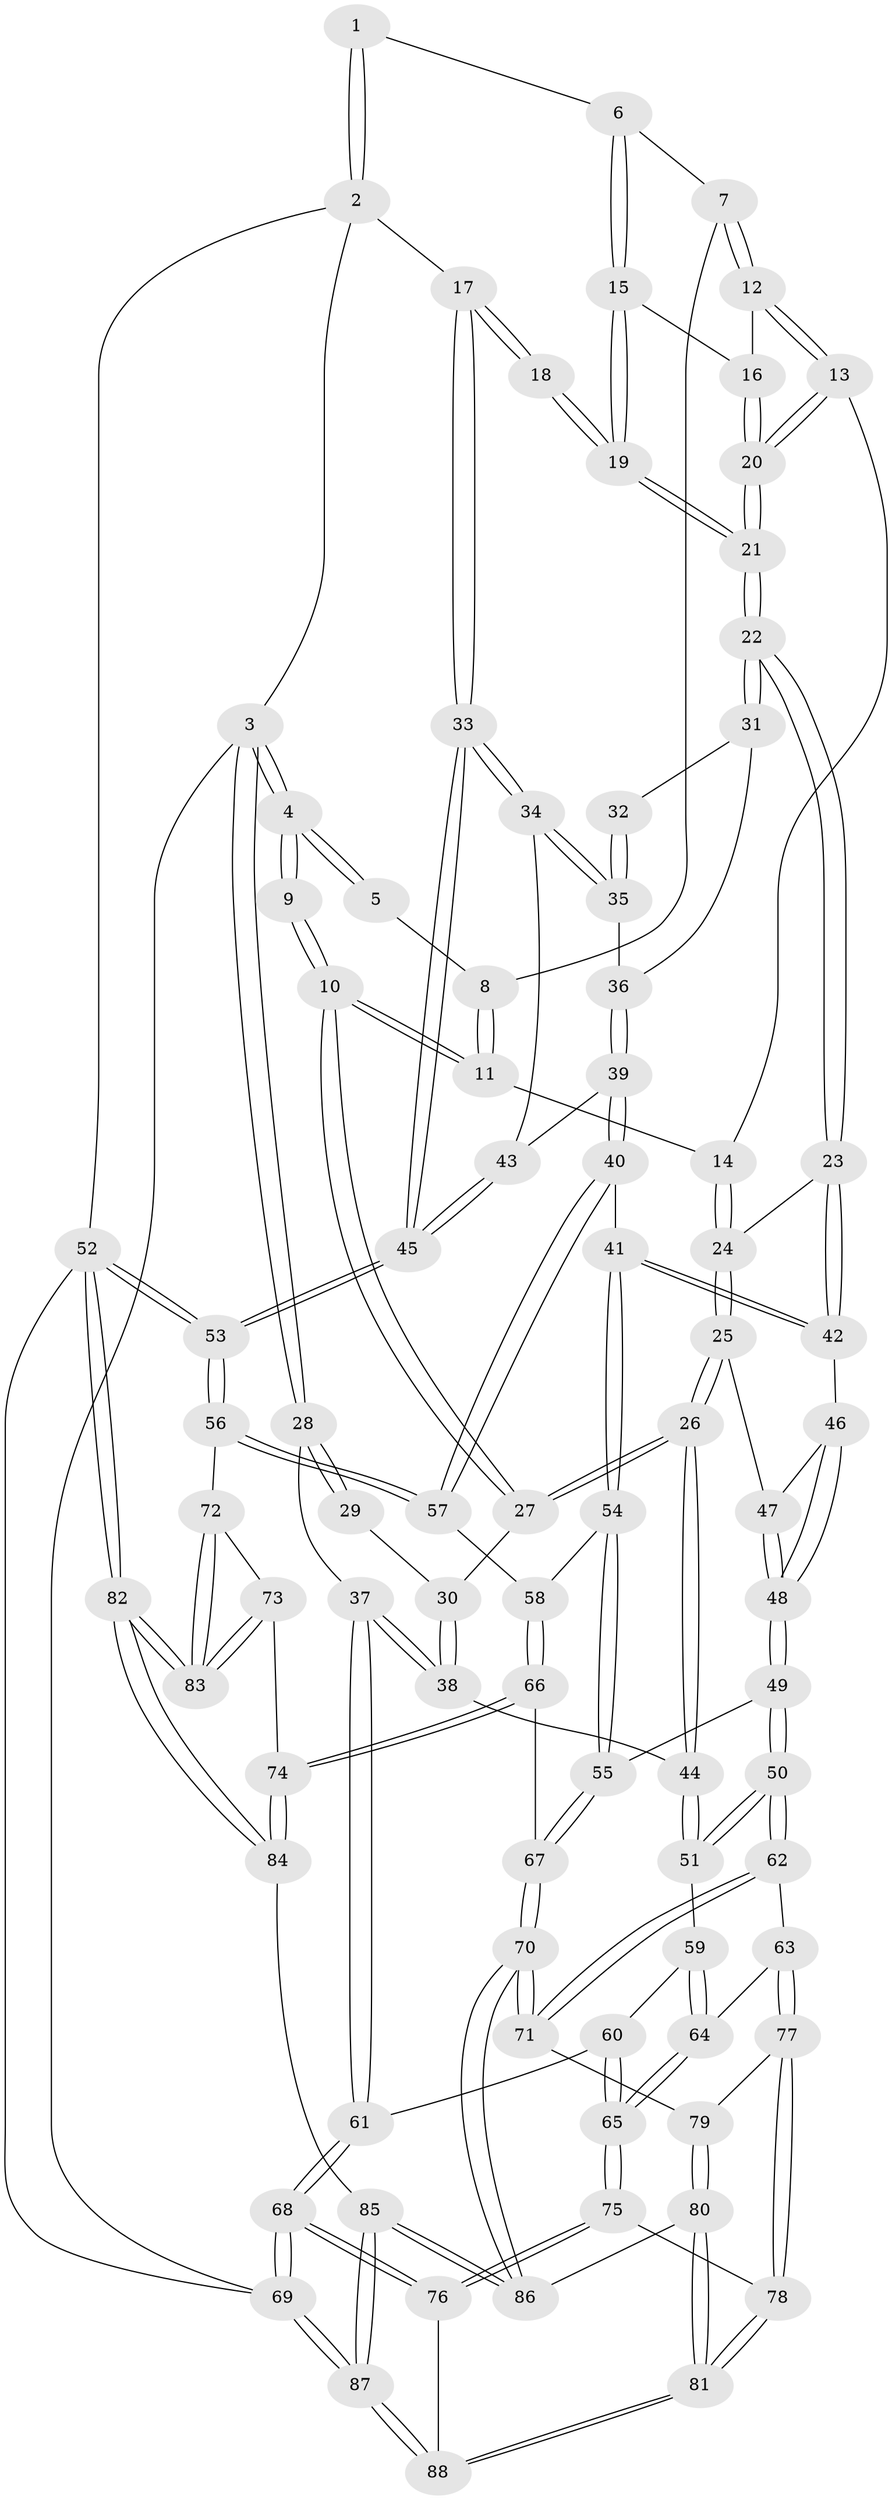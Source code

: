 // coarse degree distribution, {3: 0.14285714285714285, 4: 0.37142857142857144, 5: 0.2571428571428571, 2: 0.11428571428571428, 10: 0.02857142857142857, 6: 0.02857142857142857, 7: 0.02857142857142857, 11: 0.02857142857142857}
// Generated by graph-tools (version 1.1) at 2025/05/03/04/25 22:05:05]
// undirected, 88 vertices, 217 edges
graph export_dot {
graph [start="1"]
  node [color=gray90,style=filled];
  1 [pos="+0.7738775898110075+0"];
  2 [pos="+1+0"];
  3 [pos="+0+0"];
  4 [pos="+0+0"];
  5 [pos="+0.46126560342917455+0"];
  6 [pos="+0.7345890875391793+0.08171272448393357"];
  7 [pos="+0.5982868555941173+0.053657730681246185"];
  8 [pos="+0.4593293799797028+0"];
  9 [pos="+0.21252350837472775+0.16046989874672019"];
  10 [pos="+0.3264898873638799+0.17936340305721155"];
  11 [pos="+0.3919085844342451+0.10430327840142906"];
  12 [pos="+0.6175652678697566+0.14690887747398326"];
  13 [pos="+0.570284176748808+0.19905071429228297"];
  14 [pos="+0.5624339395583448+0.20427595378408167"];
  15 [pos="+0.7375301242621377+0.08693111877089765"];
  16 [pos="+0.6741359080460199+0.16402445379372182"];
  17 [pos="+1+0"];
  18 [pos="+1+0.10170745347375544"];
  19 [pos="+0.8633763386268738+0.1611637358707675"];
  20 [pos="+0.6877054455745124+0.21858764410209017"];
  21 [pos="+0.7386825317932116+0.3095149015767788"];
  22 [pos="+0.7336151485842319+0.32606682601883613"];
  23 [pos="+0.706963674627697+0.3645723692298317"];
  24 [pos="+0.5713268902693949+0.260878281848072"];
  25 [pos="+0.3846115390998976+0.3657217614348644"];
  26 [pos="+0.37224681851147245+0.36082440404957233"];
  27 [pos="+0.3552412187131831+0.3170083342278832"];
  28 [pos="+0+0.2711080414133033"];
  29 [pos="+0.16558537103213217+0.19724589680015533"];
  30 [pos="+0.12549585557555382+0.34560786630877127"];
  31 [pos="+0.8894297838371802+0.346959744594463"];
  32 [pos="+0.9860313893422415+0.25065448480362484"];
  33 [pos="+1+0.44158575510829007"];
  34 [pos="+0.9891583300496838+0.4235590835168868"];
  35 [pos="+0.955413012619962+0.38631554605681667"];
  36 [pos="+0.9061007606735582+0.3872279540505262"];
  37 [pos="+0+0.4857705629337771"];
  38 [pos="+0.04924161488954587+0.44542842695552176"];
  39 [pos="+0.8724715641664409+0.48071911618150637"];
  40 [pos="+0.8723790988356572+0.4807972660041399"];
  41 [pos="+0.7102167459258142+0.4341014920791316"];
  42 [pos="+0.6994904348851925+0.402116806761539"];
  43 [pos="+0.9258529535865111+0.4653414727275477"];
  44 [pos="+0.27339282628442096+0.47200881605625405"];
  45 [pos="+1+0.6300697086137652"];
  46 [pos="+0.5850884376914328+0.40722246303374465"];
  47 [pos="+0.3965276889078414+0.37486328303460226"];
  48 [pos="+0.4902362121519142+0.573779952714667"];
  49 [pos="+0.4997826524138396+0.6089935330871746"];
  50 [pos="+0.46685656306719736+0.6363339455427768"];
  51 [pos="+0.27869706306108966+0.5266457782504126"];
  52 [pos="+1+1"];
  53 [pos="+1+0.7070632667280036"];
  54 [pos="+0.6771033668190495+0.5675960609859422"];
  55 [pos="+0.6350215411913787+0.6139209414799864"];
  56 [pos="+1+0.6994327065368611"];
  57 [pos="+0.9263877300806634+0.6303972424618464"];
  58 [pos="+0.8369370749479687+0.6365529492084138"];
  59 [pos="+0.2687053383840288+0.5552374737977139"];
  60 [pos="+0.23368967365664323+0.6013389260977636"];
  61 [pos="+0+0.530809264133392"];
  62 [pos="+0.42227362628575826+0.7182906492663145"];
  63 [pos="+0.3998493577721065+0.734807356146213"];
  64 [pos="+0.37997756726948556+0.7352036351517266"];
  65 [pos="+0.18514678111126553+0.787842404532056"];
  66 [pos="+0.727360293275641+0.8056074510069936"];
  67 [pos="+0.6777855869380869+0.7878169146791861"];
  68 [pos="+0+0.9076154060801369"];
  69 [pos="+0+1"];
  70 [pos="+0.6111858301425962+0.8300184555742007"];
  71 [pos="+0.6101081114638182+0.8295760897689518"];
  72 [pos="+0.9354181777045227+0.7711161484179005"];
  73 [pos="+0.8242463049392577+0.8425104027501106"];
  74 [pos="+0.7752688289116337+0.8410345310740339"];
  75 [pos="+0.15773314261774413+0.8093004172750554"];
  76 [pos="+0.13306546222159754+0.8202966387855485"];
  77 [pos="+0.40468014416375936+0.7588392830389155"];
  78 [pos="+0.3877494751075452+0.9281508907794092"];
  79 [pos="+0.46835954533678964+0.8438956933948699"];
  80 [pos="+0.474790899818214+0.9052282643968689"];
  81 [pos="+0.3994000330818242+0.9498733773223869"];
  82 [pos="+1+1"];
  83 [pos="+0.9508413252056117+1"];
  84 [pos="+0.6793047154488255+1"];
  85 [pos="+0.6234889963525959+1"];
  86 [pos="+0.5804690778316783+0.9077374026942472"];
  87 [pos="+0.4106103316729996+1"];
  88 [pos="+0.39073068896917634+1"];
  1 -- 2;
  1 -- 2;
  1 -- 6;
  2 -- 3;
  2 -- 17;
  2 -- 52;
  3 -- 4;
  3 -- 4;
  3 -- 28;
  3 -- 28;
  3 -- 69;
  4 -- 5;
  4 -- 5;
  4 -- 9;
  4 -- 9;
  5 -- 8;
  6 -- 7;
  6 -- 15;
  6 -- 15;
  7 -- 8;
  7 -- 12;
  7 -- 12;
  8 -- 11;
  8 -- 11;
  9 -- 10;
  9 -- 10;
  10 -- 11;
  10 -- 11;
  10 -- 27;
  10 -- 27;
  11 -- 14;
  12 -- 13;
  12 -- 13;
  12 -- 16;
  13 -- 14;
  13 -- 20;
  13 -- 20;
  14 -- 24;
  14 -- 24;
  15 -- 16;
  15 -- 19;
  15 -- 19;
  16 -- 20;
  16 -- 20;
  17 -- 18;
  17 -- 18;
  17 -- 33;
  17 -- 33;
  18 -- 19;
  18 -- 19;
  19 -- 21;
  19 -- 21;
  20 -- 21;
  20 -- 21;
  21 -- 22;
  21 -- 22;
  22 -- 23;
  22 -- 23;
  22 -- 31;
  22 -- 31;
  23 -- 24;
  23 -- 42;
  23 -- 42;
  24 -- 25;
  24 -- 25;
  25 -- 26;
  25 -- 26;
  25 -- 47;
  26 -- 27;
  26 -- 27;
  26 -- 44;
  26 -- 44;
  27 -- 30;
  28 -- 29;
  28 -- 29;
  28 -- 37;
  29 -- 30;
  30 -- 38;
  30 -- 38;
  31 -- 32;
  31 -- 36;
  32 -- 35;
  32 -- 35;
  33 -- 34;
  33 -- 34;
  33 -- 45;
  33 -- 45;
  34 -- 35;
  34 -- 35;
  34 -- 43;
  35 -- 36;
  36 -- 39;
  36 -- 39;
  37 -- 38;
  37 -- 38;
  37 -- 61;
  37 -- 61;
  38 -- 44;
  39 -- 40;
  39 -- 40;
  39 -- 43;
  40 -- 41;
  40 -- 57;
  40 -- 57;
  41 -- 42;
  41 -- 42;
  41 -- 54;
  41 -- 54;
  42 -- 46;
  43 -- 45;
  43 -- 45;
  44 -- 51;
  44 -- 51;
  45 -- 53;
  45 -- 53;
  46 -- 47;
  46 -- 48;
  46 -- 48;
  47 -- 48;
  47 -- 48;
  48 -- 49;
  48 -- 49;
  49 -- 50;
  49 -- 50;
  49 -- 55;
  50 -- 51;
  50 -- 51;
  50 -- 62;
  50 -- 62;
  51 -- 59;
  52 -- 53;
  52 -- 53;
  52 -- 82;
  52 -- 82;
  52 -- 69;
  53 -- 56;
  53 -- 56;
  54 -- 55;
  54 -- 55;
  54 -- 58;
  55 -- 67;
  55 -- 67;
  56 -- 57;
  56 -- 57;
  56 -- 72;
  57 -- 58;
  58 -- 66;
  58 -- 66;
  59 -- 60;
  59 -- 64;
  59 -- 64;
  60 -- 61;
  60 -- 65;
  60 -- 65;
  61 -- 68;
  61 -- 68;
  62 -- 63;
  62 -- 71;
  62 -- 71;
  63 -- 64;
  63 -- 77;
  63 -- 77;
  64 -- 65;
  64 -- 65;
  65 -- 75;
  65 -- 75;
  66 -- 67;
  66 -- 74;
  66 -- 74;
  67 -- 70;
  67 -- 70;
  68 -- 69;
  68 -- 69;
  68 -- 76;
  68 -- 76;
  69 -- 87;
  69 -- 87;
  70 -- 71;
  70 -- 71;
  70 -- 86;
  70 -- 86;
  71 -- 79;
  72 -- 73;
  72 -- 83;
  72 -- 83;
  73 -- 74;
  73 -- 83;
  73 -- 83;
  74 -- 84;
  74 -- 84;
  75 -- 76;
  75 -- 76;
  75 -- 78;
  76 -- 88;
  77 -- 78;
  77 -- 78;
  77 -- 79;
  78 -- 81;
  78 -- 81;
  79 -- 80;
  79 -- 80;
  80 -- 81;
  80 -- 81;
  80 -- 86;
  81 -- 88;
  81 -- 88;
  82 -- 83;
  82 -- 83;
  82 -- 84;
  82 -- 84;
  84 -- 85;
  85 -- 86;
  85 -- 86;
  85 -- 87;
  85 -- 87;
  87 -- 88;
  87 -- 88;
}
